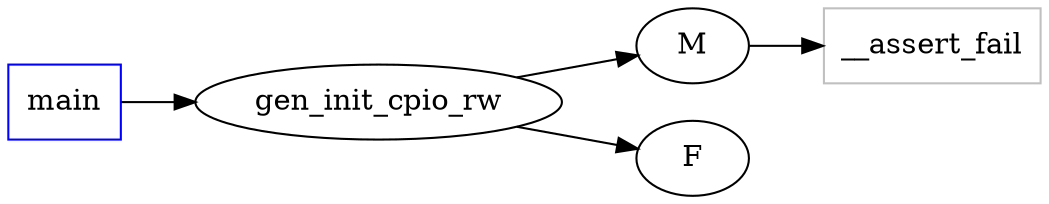 digraph functioncalls {
rankdir=LR;

main [shape="box", color=blue];
__assert_fail [shape="box", color=grey];
M -> __assert_fail;
gen_init_cpio_rw -> M;
gen_init_cpio_rw -> F;
main -> gen_init_cpio_rw;
}
